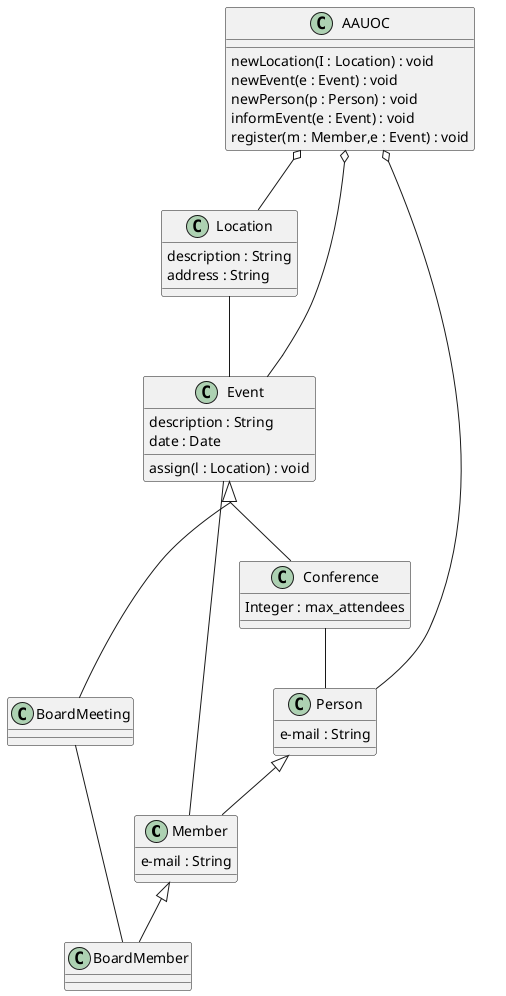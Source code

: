 @startuml
skinparam groupInheritance 2

class Member {
    e-mail : String
}

Class BoardMember

Class Event {
    description : String
    date : Date
    assign(l : Location) : void
}

Class Conference {
    Integer : max_attendees
}

Class BoardMeeting

Class Location{
    description : String
    address : String
}

Class Person{
    e-mail : String
}

Class AAUOC {
    newLocation(I : Location) : void
    newEvent(e : Event) : void
    newPerson(p : Person) : void
    informEvent(e : Event) : void
    register(m : Member,e : Event) : void
}

Event <|-- Conference
Event <|-- BoardMeeting

Person <|-- Member
Member <|-- BoardMember

AAUOC o-- Person
AAUOC o-- Location
AAUOC o-- Event

Location -- Event
Event -- Member

BoardMeeting -- BoardMember
Conference -- Person
@enduml